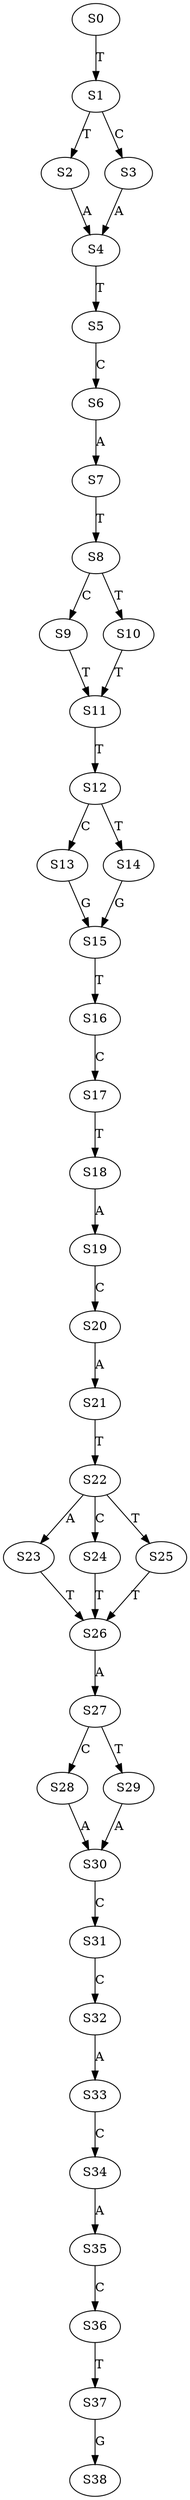 strict digraph  {
	S0 -> S1 [ label = T ];
	S1 -> S2 [ label = T ];
	S1 -> S3 [ label = C ];
	S2 -> S4 [ label = A ];
	S3 -> S4 [ label = A ];
	S4 -> S5 [ label = T ];
	S5 -> S6 [ label = C ];
	S6 -> S7 [ label = A ];
	S7 -> S8 [ label = T ];
	S8 -> S9 [ label = C ];
	S8 -> S10 [ label = T ];
	S9 -> S11 [ label = T ];
	S10 -> S11 [ label = T ];
	S11 -> S12 [ label = T ];
	S12 -> S13 [ label = C ];
	S12 -> S14 [ label = T ];
	S13 -> S15 [ label = G ];
	S14 -> S15 [ label = G ];
	S15 -> S16 [ label = T ];
	S16 -> S17 [ label = C ];
	S17 -> S18 [ label = T ];
	S18 -> S19 [ label = A ];
	S19 -> S20 [ label = C ];
	S20 -> S21 [ label = A ];
	S21 -> S22 [ label = T ];
	S22 -> S23 [ label = A ];
	S22 -> S24 [ label = C ];
	S22 -> S25 [ label = T ];
	S23 -> S26 [ label = T ];
	S24 -> S26 [ label = T ];
	S25 -> S26 [ label = T ];
	S26 -> S27 [ label = A ];
	S27 -> S28 [ label = C ];
	S27 -> S29 [ label = T ];
	S28 -> S30 [ label = A ];
	S29 -> S30 [ label = A ];
	S30 -> S31 [ label = C ];
	S31 -> S32 [ label = C ];
	S32 -> S33 [ label = A ];
	S33 -> S34 [ label = C ];
	S34 -> S35 [ label = A ];
	S35 -> S36 [ label = C ];
	S36 -> S37 [ label = T ];
	S37 -> S38 [ label = G ];
}
